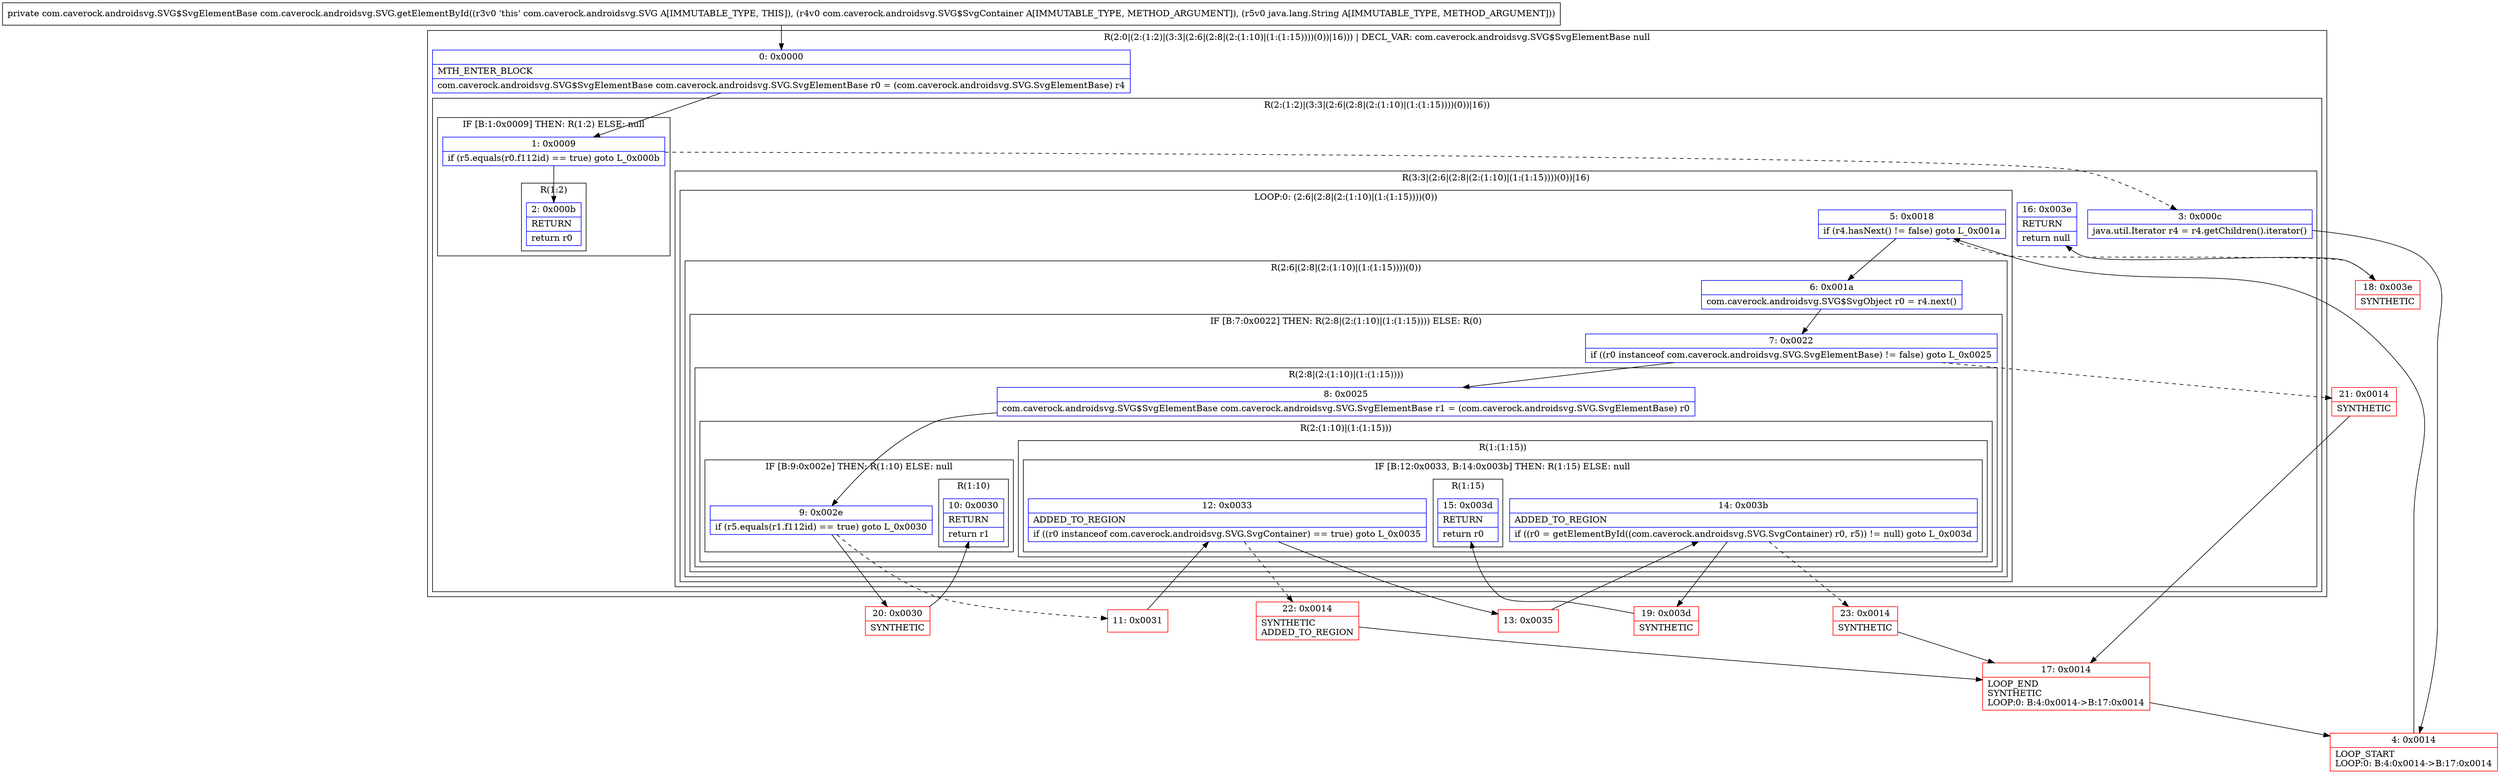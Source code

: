 digraph "CFG forcom.caverock.androidsvg.SVG.getElementById(Lcom\/caverock\/androidsvg\/SVG$SvgContainer;Ljava\/lang\/String;)Lcom\/caverock\/androidsvg\/SVG$SvgElementBase;" {
subgraph cluster_Region_364138932 {
label = "R(2:0|(2:(1:2)|(3:3|(2:6|(2:8|(2:(1:10)|(1:(1:15))))(0))|16))) | DECL_VAR: com.caverock.androidsvg.SVG$SvgElementBase null\l";
node [shape=record,color=blue];
Node_0 [shape=record,label="{0\:\ 0x0000|MTH_ENTER_BLOCK\l|com.caverock.androidsvg.SVG$SvgElementBase com.caverock.androidsvg.SVG.SvgElementBase r0 = (com.caverock.androidsvg.SVG.SvgElementBase) r4\l}"];
subgraph cluster_Region_1043472831 {
label = "R(2:(1:2)|(3:3|(2:6|(2:8|(2:(1:10)|(1:(1:15))))(0))|16))";
node [shape=record,color=blue];
subgraph cluster_IfRegion_973894514 {
label = "IF [B:1:0x0009] THEN: R(1:2) ELSE: null";
node [shape=record,color=blue];
Node_1 [shape=record,label="{1\:\ 0x0009|if (r5.equals(r0.f112id) == true) goto L_0x000b\l}"];
subgraph cluster_Region_1539566195 {
label = "R(1:2)";
node [shape=record,color=blue];
Node_2 [shape=record,label="{2\:\ 0x000b|RETURN\l|return r0\l}"];
}
}
subgraph cluster_Region_1872163319 {
label = "R(3:3|(2:6|(2:8|(2:(1:10)|(1:(1:15))))(0))|16)";
node [shape=record,color=blue];
Node_3 [shape=record,label="{3\:\ 0x000c|java.util.Iterator r4 = r4.getChildren().iterator()\l}"];
subgraph cluster_LoopRegion_1778577707 {
label = "LOOP:0: (2:6|(2:8|(2:(1:10)|(1:(1:15))))(0))";
node [shape=record,color=blue];
Node_5 [shape=record,label="{5\:\ 0x0018|if (r4.hasNext() != false) goto L_0x001a\l}"];
subgraph cluster_Region_639251516 {
label = "R(2:6|(2:8|(2:(1:10)|(1:(1:15))))(0))";
node [shape=record,color=blue];
Node_6 [shape=record,label="{6\:\ 0x001a|com.caverock.androidsvg.SVG$SvgObject r0 = r4.next()\l}"];
subgraph cluster_IfRegion_160089753 {
label = "IF [B:7:0x0022] THEN: R(2:8|(2:(1:10)|(1:(1:15)))) ELSE: R(0)";
node [shape=record,color=blue];
Node_7 [shape=record,label="{7\:\ 0x0022|if ((r0 instanceof com.caverock.androidsvg.SVG.SvgElementBase) != false) goto L_0x0025\l}"];
subgraph cluster_Region_1824372587 {
label = "R(2:8|(2:(1:10)|(1:(1:15))))";
node [shape=record,color=blue];
Node_8 [shape=record,label="{8\:\ 0x0025|com.caverock.androidsvg.SVG$SvgElementBase com.caverock.androidsvg.SVG.SvgElementBase r1 = (com.caverock.androidsvg.SVG.SvgElementBase) r0\l}"];
subgraph cluster_Region_1372296982 {
label = "R(2:(1:10)|(1:(1:15)))";
node [shape=record,color=blue];
subgraph cluster_IfRegion_1530094265 {
label = "IF [B:9:0x002e] THEN: R(1:10) ELSE: null";
node [shape=record,color=blue];
Node_9 [shape=record,label="{9\:\ 0x002e|if (r5.equals(r1.f112id) == true) goto L_0x0030\l}"];
subgraph cluster_Region_50142542 {
label = "R(1:10)";
node [shape=record,color=blue];
Node_10 [shape=record,label="{10\:\ 0x0030|RETURN\l|return r1\l}"];
}
}
subgraph cluster_Region_750632877 {
label = "R(1:(1:15))";
node [shape=record,color=blue];
subgraph cluster_IfRegion_1534182866 {
label = "IF [B:12:0x0033, B:14:0x003b] THEN: R(1:15) ELSE: null";
node [shape=record,color=blue];
Node_12 [shape=record,label="{12\:\ 0x0033|ADDED_TO_REGION\l|if ((r0 instanceof com.caverock.androidsvg.SVG.SvgContainer) == true) goto L_0x0035\l}"];
Node_14 [shape=record,label="{14\:\ 0x003b|ADDED_TO_REGION\l|if ((r0 = getElementById((com.caverock.androidsvg.SVG.SvgContainer) r0, r5)) != null) goto L_0x003d\l}"];
subgraph cluster_Region_76574251 {
label = "R(1:15)";
node [shape=record,color=blue];
Node_15 [shape=record,label="{15\:\ 0x003d|RETURN\l|return r0\l}"];
}
}
}
}
}
subgraph cluster_Region_166603400 {
label = "R(0)";
node [shape=record,color=blue];
}
}
}
}
Node_16 [shape=record,label="{16\:\ 0x003e|RETURN\l|return null\l}"];
}
}
}
Node_4 [shape=record,color=red,label="{4\:\ 0x0014|LOOP_START\lLOOP:0: B:4:0x0014\-\>B:17:0x0014\l}"];
Node_11 [shape=record,color=red,label="{11\:\ 0x0031}"];
Node_13 [shape=record,color=red,label="{13\:\ 0x0035}"];
Node_17 [shape=record,color=red,label="{17\:\ 0x0014|LOOP_END\lSYNTHETIC\lLOOP:0: B:4:0x0014\-\>B:17:0x0014\l}"];
Node_18 [shape=record,color=red,label="{18\:\ 0x003e|SYNTHETIC\l}"];
Node_19 [shape=record,color=red,label="{19\:\ 0x003d|SYNTHETIC\l}"];
Node_20 [shape=record,color=red,label="{20\:\ 0x0030|SYNTHETIC\l}"];
Node_21 [shape=record,color=red,label="{21\:\ 0x0014|SYNTHETIC\l}"];
Node_22 [shape=record,color=red,label="{22\:\ 0x0014|SYNTHETIC\lADDED_TO_REGION\l}"];
Node_23 [shape=record,color=red,label="{23\:\ 0x0014|SYNTHETIC\l}"];
MethodNode[shape=record,label="{private com.caverock.androidsvg.SVG$SvgElementBase com.caverock.androidsvg.SVG.getElementById((r3v0 'this' com.caverock.androidsvg.SVG A[IMMUTABLE_TYPE, THIS]), (r4v0 com.caverock.androidsvg.SVG$SvgContainer A[IMMUTABLE_TYPE, METHOD_ARGUMENT]), (r5v0 java.lang.String A[IMMUTABLE_TYPE, METHOD_ARGUMENT])) }"];
MethodNode -> Node_0;
Node_0 -> Node_1;
Node_1 -> Node_2;
Node_1 -> Node_3[style=dashed];
Node_3 -> Node_4;
Node_5 -> Node_6;
Node_5 -> Node_18[style=dashed];
Node_6 -> Node_7;
Node_7 -> Node_8;
Node_7 -> Node_21[style=dashed];
Node_8 -> Node_9;
Node_9 -> Node_11[style=dashed];
Node_9 -> Node_20;
Node_12 -> Node_13;
Node_12 -> Node_22[style=dashed];
Node_14 -> Node_19;
Node_14 -> Node_23[style=dashed];
Node_4 -> Node_5;
Node_11 -> Node_12;
Node_13 -> Node_14;
Node_17 -> Node_4;
Node_18 -> Node_16;
Node_19 -> Node_15;
Node_20 -> Node_10;
Node_21 -> Node_17;
Node_22 -> Node_17;
Node_23 -> Node_17;
}

